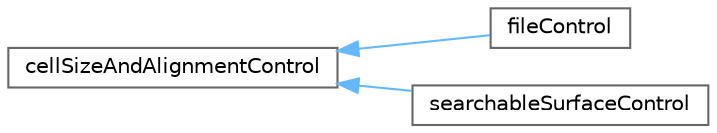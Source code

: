 digraph "Graphical Class Hierarchy"
{
 // LATEX_PDF_SIZE
  bgcolor="transparent";
  edge [fontname=Helvetica,fontsize=10,labelfontname=Helvetica,labelfontsize=10];
  node [fontname=Helvetica,fontsize=10,shape=box,height=0.2,width=0.4];
  rankdir="LR";
  Node0 [id="Node000000",label="cellSizeAndAlignmentControl",height=0.2,width=0.4,color="grey40", fillcolor="white", style="filled",URL="$classFoam_1_1cellSizeAndAlignmentControl.html",tooltip=" "];
  Node0 -> Node1 [id="edge4387_Node000000_Node000001",dir="back",color="steelblue1",style="solid",tooltip=" "];
  Node1 [id="Node000001",label="fileControl",height=0.2,width=0.4,color="grey40", fillcolor="white", style="filled",URL="$classFoam_1_1fileControl.html",tooltip=" "];
  Node0 -> Node2 [id="edge4388_Node000000_Node000002",dir="back",color="steelblue1",style="solid",tooltip=" "];
  Node2 [id="Node000002",label="searchableSurfaceControl",height=0.2,width=0.4,color="grey40", fillcolor="white", style="filled",URL="$classFoam_1_1searchableSurfaceControl.html",tooltip=" "];
}
